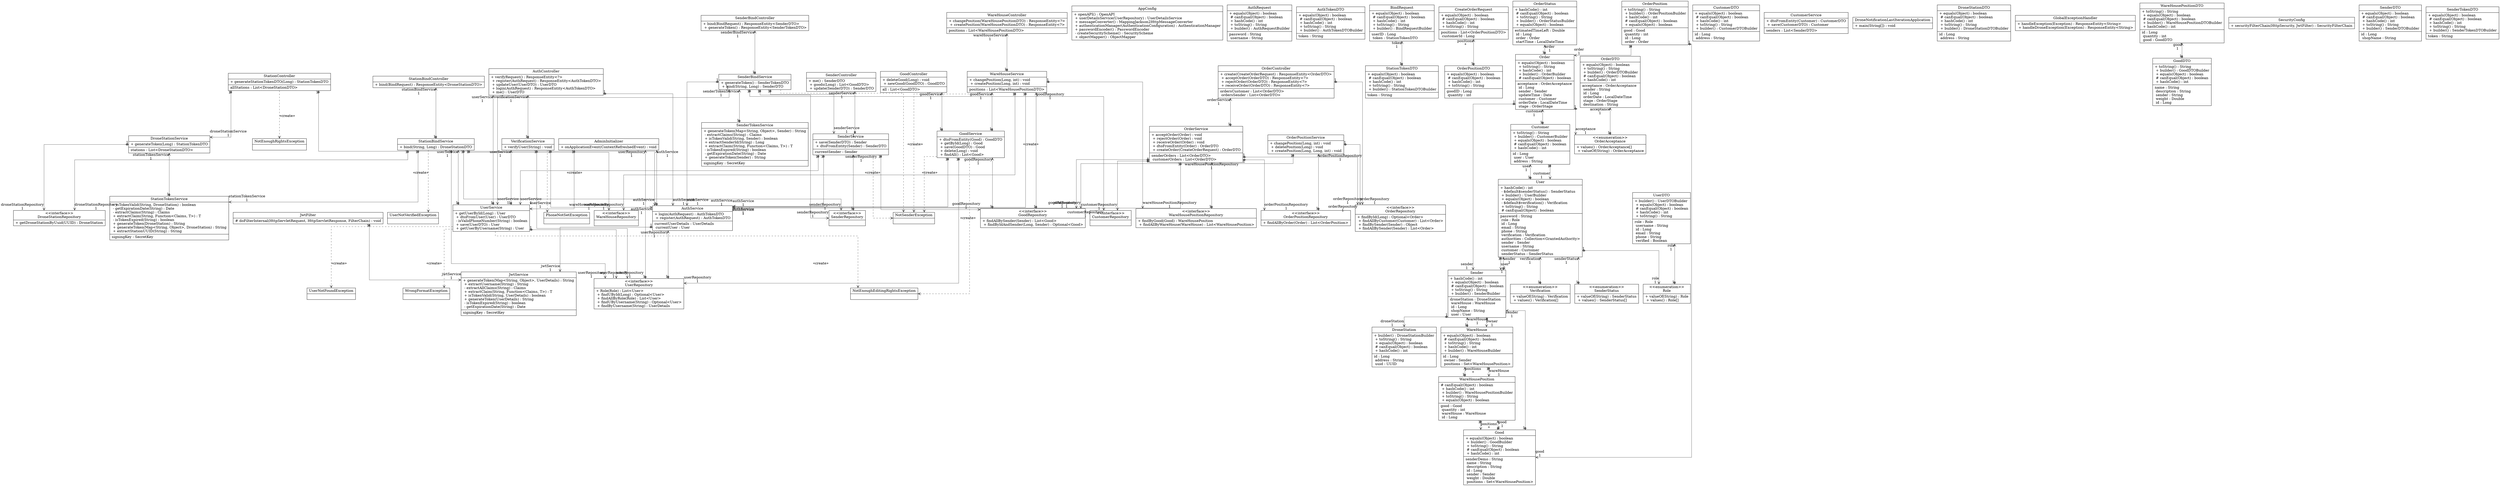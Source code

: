 digraph "dronenotificationlastiteration" {

splines  = ortho;
fontname = "Inconsolata";

node [colorscheme = ylgnbu4];
edge [colorscheme = dark28, dir = both];

AdminInitializer                          [shape = record, label = "{ AdminInitializer | + onApplicationEvent(ContextRefreshedEvent) : void\l }"];
AppConfig                                 [shape = record, label = "{ AppConfig | + openAPI() : OpenAPI\l + userDetailsService(UserRepository) : UserDetailsService\l + messageConverter() : MappingJackson2HttpMessageConverter\l + authenticationManager(AuthenticationConfiguration) : AuthenticationManager\l + passwordEncoder() : PasswordEncoder\l - createSecurityScheme() : SecurityScheme\l + objectMapper() : ObjectMapper\l }"];
AuthController                            [shape = record, label = "{ AuthController | + verifyRequest() : ResponseEntity\<?\>\l + register(AuthRequest) : ResponseEntity\<AuthTokenDTO\>\l + updateUser(UserDTO) : UserDTO\l + login(AuthRequest) : ResponseEntity\<AuthTokenDTO\>\l + me() : UserDTO\l }"];
AuthRequest                               [shape = record, label = "{ AuthRequest | + equals(Object) : boolean\l # canEqual(Object) : boolean\l + hashCode() : int\l + toString() : String\l + builder() : AuthRequestBuilder\l| password : String\l  username : String\l }"];
AuthService                               [shape = record, label = "{ AuthService | + login(AuthRequest) : AuthTokenDTO\l + register(AuthRequest) : AuthTokenDTO\l| currentUserDetails : UserDetails\l  currentUser : User\l }"];
AuthTokenDTO                              [shape = record, label = "{ AuthTokenDTO | + equals(Object) : boolean\l # canEqual(Object) : boolean\l + hashCode() : int\l + toString() : String\l + builder() : AuthTokenDTOBuilder\l| token : String\l }"];
BindRequest                               [shape = record, label = "{ BindRequest | + equals(Object) : boolean\l # canEqual(Object) : boolean\l + hashCode() : int\l + toString() : String\l + builder() : BindRequestBuilder\l| userID : Long\l  token : StationTokenDTO\l }"];
CreateOrderRequest                        [shape = record, label = "{ CreateOrderRequest | + equals(Object) : boolean\l # canEqual(Object) : boolean\l + hashCode() : int\l + toString() : String\l| positions : List\<OrderPositionDTO\>\l  customerId : Long\l }"];
Customer                                  [shape = record, label = "{ Customer | + toString() : String\l + builder() : CustomerBuilder\l + equals(Object) : boolean\l # canEqual(Object) : boolean\l + hashCode() : int\l| id : Long\l  user : User\l  address : String\l }"];
CustomerDTO                               [shape = record, label = "{ CustomerDTO | + equals(Object) : boolean\l # canEqual(Object) : boolean\l + hashCode() : int\l + toString() : String\l + builder() : CustomerDTOBuilder\l| id : Long\l  address : String\l }"];
CustomerRepository                        [shape = record, label = "{ \<\<interface\>\>\nCustomerRepository |  }"];
CustomerService                           [shape = record, label = "{ CustomerService | + dtoFromEntity(Customer) : CustomerDTO\l + save(CustomerDTO) : Customer\l| senders : List\<SenderDTO\>\l }"];
DroneNotificationLastIterationApplication [shape = record, label = "{ DroneNotificationLastIterationApplication | + main(String[]) : void\l }"];
DroneStation                              [shape = record, label = "{ DroneStation | + builder() : DroneStationBuilder\l + toString() : String\l + equals(Object) : boolean\l # canEqual(Object) : boolean\l + hashCode() : int\l| id : Long\l  address : String\l  uuid : UUID\l }"];
DroneStationDTO                           [shape = record, label = "{ DroneStationDTO | + equals(Object) : boolean\l # canEqual(Object) : boolean\l + hashCode() : int\l + toString() : String\l + builder() : DroneStationDTOBuilder\l| id : Long\l  address : String\l }"];
DroneStationRepository                    [shape = record, label = "{ \<\<interface\>\>\nDroneStationRepository | + getDroneStationByUuid(UUID) : DroneStation\l }"];
DroneStationService                       [shape = record, label = "{ DroneStationService | + generateToken(Long) : StationTokenDTO\l| stations : List\<DroneStationDTO\>\l }"];
GlobalExceptionHandler                    [shape = record, label = "{ GlobalExceptionHandler | + handleException(Exception) : ResponseEntity\<String\>\l + handleDroneException(Exception) : ResponseEntity\<String\>\l }"];
Good                                      [shape = record, label = "{ Good | + equals(Object) : boolean\l + builder() : GoodBuilder\l + toString() : String\l # canEqual(Object) : boolean\l + hashCode() : int\l| senderDemo : String\l  name : String\l  description : String\l  id : Long\l  sender : Sender\l  weight : Double\l  positions : Set\<WareHousePosition\>\l }"];
GoodController                            [shape = record, label = "{ GoodController | + deleteGood(Long) : void\l + newGood(GoodDTO) : GoodDTO\l| all : List\<GoodDTO\>\l }"];
GoodDTO                                   [shape = record, label = "{ GoodDTO | + toString() : String\l + builder() : GoodDTOBuilder\l + equals(Object) : boolean\l # canEqual(Object) : boolean\l + hashCode() : int\l| name : String\l  description : String\l  sender : String\l  weight : Double\l  id : Long\l }"];
GoodRepository                            [shape = record, label = "{ \<\<interface\>\>\nGoodRepository | + findAllBySender(Sender) : List\<Good\>\l + findByIdAndSender(Long, Sender) : Optional\<Good\>\l }"];
GoodService                               [shape = record, label = "{ GoodService | + dtoFromEntity(Good) : GoodDTO\l + getById(Long) : Good\l + save(GoodDTO) : Good\l + delete(Long) : void\l + findAll() : List\<Good\>\l }"];
JwtFilter                                 [shape = record, label = "{ JwtFilter | # doFilterInternal(HttpServletRequest, HttpServletResponse, FilterChain) : void\l }"];
JwtService                                [shape = record, label = "{ JwtService | + generateToken(Map\<String, Object\>, UserDetails) : String\l + extractUsername(String) : String\l - extractAllClaims(String) : Claims\l + extractClaim(String, Function\<Claims, T\>) : T\l + isTokenValid(String, UserDetails) : boolean\l + generateToken(UserDetails) : String\l - isTokenExpired(String) : boolean\l - getExpirationDate(String) : Date\l| signingKey : SecretKey\l }"];
NotEnoughEditingRightsException           [shape = record, label = "{ NotEnoughEditingRightsException |  }"];
NotEnoughRightsException                  [shape = record, label = "{ NotEnoughRightsException |  }"];
NotSenderException                        [shape = record, label = "{ NotSenderException |  }"];
Order                                     [shape = record, label = "{ Order | + equals(Object) : boolean\l + toString() : String\l + hashCode() : int\l + builder() : OrderBuilder\l # canEqual(Object) : boolean\l| acceptance : OrderAcceptance\l  id : Long\l  sender : Sender\l  updateTime : Date\l  customer : Customer\l  orderDate : LocalDateTime\l  stage : OrderStage\l }"];
OrderAcceptance                           [shape = record, label = "{ \<\<enumeration\>\>\nOrderAcceptance | + values() : OrderAcceptance[]\l + valueOf(String) : OrderAcceptance\l }"];
OrderController                           [shape = record, label = "{ OrderController | + create(CreateOrderRequest) : ResponseEntity\<OrderDTO\>\l + acceptOrder(OrderDTO) : ResponseEntity\<?\>\l + rejectOrder(OrderDTO) : ResponseEntity\<?\>\l + receiveOrder(OrderDTO) : ResponseEntity\<?\>\l| ordersCustomer : List\<OrderDTO\>\l  ordersSender : List\<OrderDTO\>\l }"];
OrderDTO                                  [shape = record, label = "{ OrderDTO | + equals(Object) : boolean\l + toString() : String\l + builder() : OrderDTOBuilder\l # canEqual(Object) : boolean\l + hashCode() : int\l| acceptance : OrderAcceptance\l  sender : String\l  id : Long\l  orderDate : LocalDateTime\l  stage : OrderStage\l  destination : String\l }"];
OrderPosition                             [shape = record, label = "{ OrderPosition | + toString() : String\l + builder() : OrderPositionBuilder\l + hashCode() : int\l # canEqual(Object) : boolean\l + equals(Object) : boolean\l| good : Good\l  quantity : int\l  id : Long\l  order : Order\l }"];
OrderPositionDTO                          [shape = record, label = "{ OrderPositionDTO | + equals(Object) : boolean\l # canEqual(Object) : boolean\l + hashCode() : int\l + toString() : String\l| goodID : Long\l  quantity : int\l }"];
OrderPositionRepository                   [shape = record, label = "{ \<\<interface\>\>\nOrderPositionRepository | + findAllByOrder(Order) : List\<OrderPosition\>\l }"];
OrderPositionService                      [shape = record, label = "{ OrderPositionService | + changePosition(Long, int) : void\l + deletePosition(Long) : void\l + createPosition(Long, Long, int) : void\l }"];
OrderRepository                           [shape = record, label = "{ \<\<interface\>\>\nOrderRepository | + findById(Long) : Optional\<Order\>\l + findAllByCustomer(Customer) : List\<Order\>\l + findBySender(Sender) : Object\l + findAllBySender(Sender) : List\<Order\>\l }"];
OrderService                              [shape = record, label = "{ OrderService | + acceptOrder(Order) : void\l + rejectOrder(Order) : void\l + receiveOrder(Order) : void\l + dtoFromEntity(Order) : OrderDTO\l + createOrder(CreateOrderRequest) : OrderDTO\l| senderOrders : List\<OrderDTO\>\l  customerOrders : List\<OrderDTO\>\l }"];
OrderStatus                               [shape = record, label = "{ OrderStatus | + hashCode() : int\l # canEqual(Object) : boolean\l + toString() : String\l + builder() : OrderStatusBuilder\l + equals(Object) : boolean\l| estimatedTimeLeft : Double\l  id : Long\l  order : Order\l  startTime : LocalDateTime\l }"];
PhoneNotSetException                      [shape = record, label = "{ PhoneNotSetException |  }"];
Role                                      [shape = record, label = "{ \<\<enumeration\>\>\nRole | + valueOf(String) : Role\l + values() : Role[]\l }"];
SecurityConfig                            [shape = record, label = "{ SecurityConfig | + securityFilterChain(HttpSecurity, JwtFilter) : SecurityFilterChain\l }"];
Sender                                    [shape = record, label = "{ Sender | + hashCode() : int\l + equals(Object) : boolean\l # canEqual(Object) : boolean\l + toString() : String\l + builder() : SenderBuilder\l| droneStation : DroneStation\l  wareHouse : WareHouse\l  id : Long\l  shopName : String\l  user : User\l }"];
SenderBindController                      [shape = record, label = "{ SenderBindController | + bind(BindRequest) : ResponseEntity\<SenderDTO\>\l + generateToken() : ResponseEntity\<SenderTokenDTO\>\l }"];
SenderBindService                         [shape = record, label = "{ SenderBindService | + generateToken() : SenderTokenDTO\l + bind(String, Long) : SenderDTO\l }"];
SenderController                          [shape = record, label = "{ SenderController | + me() : SenderDTO\l + goods(Long) : List\<GoodDTO\>\l + update(SenderDTO) : SenderDTO\l }"];
SenderDTO                                 [shape = record, label = "{ SenderDTO | + equals(Object) : boolean\l # canEqual(Object) : boolean\l + hashCode() : int\l + toString() : String\l + builder() : SenderDTOBuilder\l| id : Long\l  shopName : String\l }"];
SenderRepository                          [shape = record, label = "{ \<\<interface\>\>\nSenderRepository |  }"];
SenderService                             [shape = record, label = "{ SenderService | + save(SenderDTO) : Sender\l + dtoFromEntity(Sender) : SenderDTO\l| currentSender : Sender\l }"];
SenderStatus                              [shape = record, label = "{ \<\<enumeration\>\>\nSenderStatus | + valueOf(String) : SenderStatus\l + values() : SenderStatus[]\l }"];
SenderTokenDTO                            [shape = record, label = "{ SenderTokenDTO | + equals(Object) : boolean\l # canEqual(Object) : boolean\l + hashCode() : int\l + toString() : String\l + builder() : SenderTokenDTOBuilder\l| token : String\l }"];
SenderTokenService                        [shape = record, label = "{ SenderTokenService | + generateToken(Map\<String, Object\>, Sender) : String\l - extractClaims(String) : Claims\l + isTokenValid(String, Sender) : boolean\l + extractSenderId(String) : Long\l + extractClaim(String, Function\<Claims, T\>) : T\l - isTokenExpired(String) : boolean\l - getExpirationDate(String) : Date\l + generateToken(Sender) : String\l| signingKey : SecretKey\l }"];
StationBindController                     [shape = record, label = "{ StationBindController | + bind(BindRequest) : ResponseEntity\<DroneStationDTO\>\l }"];
StationBindService                        [shape = record, label = "{ StationBindService | + bind(String, Long) : DroneStationDTO\l }"];
StationController                         [shape = record, label = "{ StationController | + generateStationTokenDTO(Long) : StationTokenDTO\l| allStations : List\<DroneStationDTO\>\l }"];
StationTokenDTO                           [shape = record, label = "{ StationTokenDTO | + equals(Object) : boolean\l # canEqual(Object) : boolean\l + hashCode() : int\l + toString() : String\l + builder() : StationTokenDTOBuilder\l| token : String\l }"];
StationTokenService                       [shape = record, label = "{ StationTokenService | + isTokenValid(String, DroneStation) : boolean\l - getExpirationDate(String) : Date\l - extractClaims(String) : Claims\l + extractClaim(String, Function\<Claims, T\>) : T\l - isTokenExpired(String) : boolean\l + generateToken(DroneStation) : String\l + generateToken(Map\<String, Object\>, DroneStation) : String\l + extractStationUUID(String) : String\l| signingKey : SecretKey\l }"];
User                                      [shape = record, label = "{ User | + hashCode() : int\l - $default$senderStatus() : SenderStatus\l + builder() : UserBuilder\l + equals(Object) : boolean\l - $default$verification() : Verification\l + toString() : String\l # canEqual(Object) : boolean\l| password : String\l  role : Role\l  id : Long\l  email : String\l  phone : String\l  verification : Verification\l  authorities : Collection\<GrantedAuthority\>\l  sender : Sender\l  username : String\l  customer : Customer\l  senderStatus : SenderStatus\l }"];
UserDTO                                   [shape = record, label = "{ UserDTO | + builder() : UserDTOBuilder\l + equals(Object) : boolean\l # canEqual(Object) : boolean\l + hashCode() : int\l + toString() : String\l| role : Role\l  username : String\l  id : Long\l  email : String\l  phone : String\l  verified : Boolean\l }"];
UserNotFoundException                     [shape = record, label = "{ UserNotFoundException |  }"];
UserNotVerifiedException                  [shape = record, label = "{ UserNotVerifiedException |  }"];
UserRepository                            [shape = record, label = "{ \<\<interface\>\>\nUserRepository | + Role(Role) : List\<User\>\l + findUById(Long) : Optional\<User\>\l + findAllByRole(Role) : List\<User\>\l + findUByUsername(String) : Optional\<User\>\l + findByUsername(String) : UserDetails\l }"];
UserService                               [shape = record, label = "{ UserService | + getUserById(Long) : User\l + dtoFromUser(User) : UserDTO\l - isValidPhoneNumber(String) : boolean\l + save(UserDTO) : User\l + getUserByUsername(String) : User\l }"];
Verification                              [shape = record, label = "{ \<\<enumeration\>\>\nVerification | + valueOf(String) : Verification\l + values() : Verification[]\l }"];
VerificationService                       [shape = record, label = "{ VerificationService | + verifyUser(String) : void\l }"];
WareHouse                                 [shape = record, label = "{ WareHouse | + equals(Object) : boolean\l # canEqual(Object) : boolean\l + toString() : String\l + hashCode() : int\l + builder() : WareHouseBuilder\l| id : Long\l  owner : Sender\l  positions : Set\<WareHousePosition\>\l }"];
WareHouseController                       [shape = record, label = "{ WareHouseController | + changePosition(WareHousePositionDTO) : ResponseEntity\<?\>\l + createPosition(WareHousePositionDTO) : ResponseEntity\<?\>\l| positions : List\<WareHousePositionDTO\>\l }"];
WareHousePosition                         [shape = record, label = "{ WareHousePosition | # canEqual(Object) : boolean\l + hashCode() : int\l + builder() : WareHousePositionBuilder\l + toString() : String\l + equals(Object) : boolean\l| good : Good\l  quantity : int\l  wareHouse : WareHouse\l  id : Long\l }"];
WareHousePositionDTO                      [shape = record, label = "{ WareHousePositionDTO | + toString() : String\l + equals(Object) : boolean\l # canEqual(Object) : boolean\l + builder() : WareHousePositionDTOBuilder\l + hashCode() : int\l| id : Long\l  quantity : int\l  good : GoodDTO\l }"];
WareHousePositionRepository               [shape = record, label = "{ \<\<interface\>\>\nWareHousePositionRepository | + findByGood(Good) : WareHousePosition\l + findAllByWareHouse(WareHouse) : List\<WareHousePosition\>\l }"];
WareHouseRepository                       [shape = record, label = "{ \<\<interface\>\>\nWareHouseRepository |  }"];
WareHouseService                          [shape = record, label = "{ WareHouseService | + changePosition(Long, int) : void\l + createPosition(Long, int) : void\l| positions : List\<WareHousePositionDTO\>\l }"];
WrongFormatException                      [shape = record, label = "{ WrongFormatException |  }"];

AdminInitializer                          -> AuthService                               [color = "#595959", style = solid , arrowtail = diamond , arrowhead = vee     , taillabel = "1", label = "", headlabel = "authService\n1"];
AdminInitializer                          -> UserRepository                            [color = "#595959", style = solid , arrowtail = diamond , arrowhead = vee     , taillabel = "1", label = "", headlabel = "userRepository\n1"];
AdminInitializer                          -> UserService                               [color = "#595959", style = solid , arrowtail = diamond , arrowhead = vee     , taillabel = "1", label = "", headlabel = "userService\n1"];
AuthController                            -> AuthService                               [color = "#595959", style = solid , arrowtail = diamond , arrowhead = vee     , taillabel = "1", label = "", headlabel = "authService\n1"];
AuthController                            -> UserService                               [color = "#595959", style = solid , arrowtail = diamond , arrowhead = vee     , taillabel = "1", label = "", headlabel = "userService\n1"];
AuthController                            -> VerificationService                       [color = "#595959", style = solid , arrowtail = diamond , arrowhead = vee     , taillabel = "1", label = "", headlabel = "verificationService\n1"];
AuthService                               -> JwtService                                [color = "#595959", style = solid , arrowtail = diamond , arrowhead = vee     , taillabel = "1", label = "", headlabel = "jwtService\n1"];
AuthService                               -> UserRepository                            [color = "#595959", style = solid , arrowtail = diamond , arrowhead = vee     , taillabel = "1", label = "", headlabel = "userRepository\n1"];
BindRequest                               -> StationTokenDTO                           [color = "#595959", style = solid , arrowtail = diamond , arrowhead = vee     , taillabel = "1", label = "", headlabel = "token\n1"];
CreateOrderRequest                        -> OrderPositionDTO                          [color = "#595959", style = solid , arrowtail = diamond , arrowhead = vee     , taillabel = "1", label = "", headlabel = "positions\n*"];
Customer                                  -> User                                      [color = "#595959", style = solid , arrowtail = diamond , arrowhead = vee     , taillabel = "1", label = "", headlabel = "user\n1"];
DroneStationService                       -> DroneStationRepository                    [color = "#595959", style = solid , arrowtail = diamond , arrowhead = vee     , taillabel = "1", label = "", headlabel = "droneStationRepository\n1"];
DroneStationService                       -> StationTokenService                       [color = "#595959", style = solid , arrowtail = diamond , arrowhead = vee     , taillabel = "1", label = "", headlabel = "stationTokenService\n1"];
Good                                      -> Sender                                    [color = "#595959", style = solid , arrowtail = diamond , arrowhead = vee     , taillabel = "1", label = "", headlabel = "sender\n1"];
Good                                      -> WareHousePosition                         [color = "#595959", style = solid , arrowtail = diamond , arrowhead = vee     , taillabel = "1", label = "", headlabel = "positions\n*"];
GoodController                            -> GoodService                               [color = "#595959", style = solid , arrowtail = diamond , arrowhead = vee     , taillabel = "1", label = "", headlabel = "goodService\n1"];
GoodService                               -> AuthService                               [color = "#595959", style = solid , arrowtail = diamond , arrowhead = vee     , taillabel = "1", label = "", headlabel = "authService\n1"];
GoodService                               -> GoodRepository                            [color = "#595959", style = solid , arrowtail = diamond , arrowhead = vee     , taillabel = "1", label = "", headlabel = "goodRepository\n1"];
GoodService                               -> NotEnoughEditingRightsException           [color = "#595959", style = dashed, arrowtail = none    , arrowhead = vee     , taillabel = "", label = "«create»", headlabel = ""];
GoodService                               -> NotSenderException                        [color = "#595959", style = dashed, arrowtail = none    , arrowhead = vee     , taillabel = "", label = "«create»", headlabel = ""];
GoodService                               -> UserRepository                            [color = "#595959", style = solid , arrowtail = diamond , arrowhead = vee     , taillabel = "1", label = "", headlabel = "userRepository\n1"];
JwtFilter                                 -> JwtService                                [color = "#595959", style = solid , arrowtail = diamond , arrowhead = vee     , taillabel = "1", label = "", headlabel = "jwtService\n1"];
Order                                     -> Customer                                  [color = "#595959", style = solid , arrowtail = diamond , arrowhead = vee     , taillabel = "1", label = "", headlabel = "customer\n1"];
Order                                     -> OrderAcceptance                           [color = "#595959", style = solid , arrowtail = diamond , arrowhead = vee     , taillabel = "1", label = "", headlabel = "acceptance\n1"];
Order                                     -> Sender                                    [color = "#595959", style = solid , arrowtail = diamond , arrowhead = vee     , taillabel = "1", label = "", headlabel = "sender\n1"];
OrderController                           -> OrderRepository                           [color = "#595959", style = solid , arrowtail = diamond , arrowhead = vee     , taillabel = "1", label = "", headlabel = "orderRepository\n1"];
OrderController                           -> OrderService                              [color = "#595959", style = solid , arrowtail = diamond , arrowhead = vee     , taillabel = "1", label = "", headlabel = "orderService\n1"];
OrderDTO                                  -> OrderAcceptance                           [color = "#595959", style = solid , arrowtail = diamond , arrowhead = vee     , taillabel = "1", label = "", headlabel = "acceptance\n1"];
OrderPosition                             -> Good                                      [color = "#595959", style = solid , arrowtail = diamond , arrowhead = vee     , taillabel = "1", label = "", headlabel = "good\n1"];
OrderPosition                             -> Order                                     [color = "#595959", style = solid , arrowtail = diamond , arrowhead = vee     , taillabel = "1", label = "", headlabel = "order\n1"];
OrderPositionService                      -> GoodRepository                            [color = "#595959", style = solid , arrowtail = diamond , arrowhead = vee     , taillabel = "1", label = "", headlabel = "goodRepository\n1"];
OrderPositionService                      -> OrderPositionRepository                   [color = "#595959", style = solid , arrowtail = diamond , arrowhead = vee     , taillabel = "1", label = "", headlabel = "orderPositionRepository\n1"];
OrderPositionService                      -> OrderRepository                           [color = "#595959", style = solid , arrowtail = diamond , arrowhead = vee     , taillabel = "1", label = "", headlabel = "orderRepository\n1"];
OrderService                              -> AuthService                               [color = "#595959", style = solid , arrowtail = diamond , arrowhead = vee     , taillabel = "1", label = "", headlabel = "authService\n1"];
OrderService                              -> CustomerRepository                        [color = "#595959", style = solid , arrowtail = diamond , arrowhead = vee     , taillabel = "1", label = "", headlabel = "customerRepository\n1"];
OrderService                              -> GoodRepository                            [color = "#595959", style = solid , arrowtail = diamond , arrowhead = vee     , taillabel = "1", label = "", headlabel = "goodRepository\n1"];
OrderService                              -> OrderPositionRepository                   [color = "#595959", style = solid , arrowtail = diamond , arrowhead = vee     , taillabel = "1", label = "", headlabel = "orderPositionRepository\n1"];
OrderService                              -> OrderRepository                           [color = "#595959", style = solid , arrowtail = diamond , arrowhead = vee     , taillabel = "1", label = "", headlabel = "orderRepository\n1"];
OrderService                              -> WareHousePositionRepository               [color = "#595959", style = solid , arrowtail = diamond , arrowhead = vee     , taillabel = "1", label = "", headlabel = "wareHousePositionRepository\n1"];
OrderStatus                               -> Order                                     [color = "#595959", style = solid , arrowtail = diamond , arrowhead = vee     , taillabel = "1", label = "", headlabel = "order\n1"];
Sender                                    -> DroneStation                              [color = "#595959", style = solid , arrowtail = diamond , arrowhead = vee     , taillabel = "1", label = "", headlabel = "droneStation\n1"];
Sender                                    -> User                                      [color = "#595959", style = solid , arrowtail = diamond , arrowhead = vee     , taillabel = "1", label = "", headlabel = "user\n1"];
Sender                                    -> WareHouse                                 [color = "#595959", style = solid , arrowtail = diamond , arrowhead = vee     , taillabel = "1", label = "", headlabel = "wareHouse\n1"];
SenderBindController                      -> SenderBindService                         [color = "#595959", style = solid , arrowtail = diamond , arrowhead = vee     , taillabel = "1", label = "", headlabel = "senderBindService\n1"];
SenderBindService                         -> AuthService                               [color = "#595959", style = solid , arrowtail = diamond , arrowhead = vee     , taillabel = "1", label = "", headlabel = "authService\n1"];
SenderBindService                         -> CustomerRepository                        [color = "#595959", style = solid , arrowtail = diamond , arrowhead = vee     , taillabel = "1", label = "", headlabel = "customerRepository\n1"];
SenderBindService                         -> NotSenderException                        [color = "#595959", style = dashed, arrowtail = none    , arrowhead = vee     , taillabel = "", label = "«create»", headlabel = ""];
SenderBindService                         -> SenderRepository                          [color = "#595959", style = solid , arrowtail = diamond , arrowhead = vee     , taillabel = "1", label = "", headlabel = "senderRepository\n1"];
SenderBindService                         -> SenderService                             [color = "#595959", style = solid , arrowtail = diamond , arrowhead = vee     , taillabel = "1", label = "", headlabel = "senderService\n1"];
SenderBindService                         -> SenderTokenService                        [color = "#595959", style = solid , arrowtail = diamond , arrowhead = vee     , taillabel = "1", label = "", headlabel = "senderTokenService\n1"];
SenderBindService                         -> UserService                               [color = "#595959", style = solid , arrowtail = diamond , arrowhead = vee     , taillabel = "1", label = "", headlabel = "userService\n1"];
SenderController                          -> SenderService                             [color = "#595959", style = solid , arrowtail = diamond , arrowhead = vee     , taillabel = "1", label = "", headlabel = "senderService\n1"];
SenderService                             -> AuthService                               [color = "#595959", style = solid , arrowtail = diamond , arrowhead = vee     , taillabel = "1", label = "", headlabel = "authService\n1"];
SenderService                             -> GoodRepository                            [color = "#595959", style = solid , arrowtail = diamond , arrowhead = vee     , taillabel = "1", label = "", headlabel = "goodRepository\n1"];
SenderService                             -> NotSenderException                        [color = "#595959", style = dashed, arrowtail = none    , arrowhead = vee     , taillabel = "", label = "«create»", headlabel = ""];
SenderService                             -> SenderRepository                          [color = "#595959", style = solid , arrowtail = diamond , arrowhead = vee     , taillabel = "1", label = "", headlabel = "senderRepository\n1"];
SenderService                             -> UserService                               [color = "#595959", style = solid , arrowtail = diamond , arrowhead = vee     , taillabel = "1", label = "", headlabel = "userService\n1"];
StationBindController                     -> StationBindService                        [color = "#595959", style = solid , arrowtail = diamond , arrowhead = vee     , taillabel = "1", label = "", headlabel = "stationBindService\n1"];
StationBindService                        -> DroneStationRepository                    [color = "#595959", style = solid , arrowtail = diamond , arrowhead = vee     , taillabel = "1", label = "", headlabel = "droneStationRepository\n1"];
StationBindService                        -> SenderRepository                          [color = "#595959", style = solid , arrowtail = diamond , arrowhead = vee     , taillabel = "1", label = "", headlabel = "senderRepository\n1"];
StationBindService                        -> StationTokenService                       [color = "#595959", style = solid , arrowtail = diamond , arrowhead = vee     , taillabel = "1", label = "", headlabel = "stationTokenService\n1"];
StationBindService                        -> UserNotVerifiedException                  [color = "#595959", style = dashed, arrowtail = none    , arrowhead = vee     , taillabel = "", label = "«create»", headlabel = ""];
StationBindService                        -> UserRepository                            [color = "#595959", style = solid , arrowtail = diamond , arrowhead = vee     , taillabel = "1", label = "", headlabel = "userRepository\n1"];
StationBindService                        -> UserService                               [color = "#595959", style = solid , arrowtail = diamond , arrowhead = vee     , taillabel = "1", label = "", headlabel = "userService\n1"];
StationBindService                        -> WareHouseRepository                       [color = "#595959", style = solid , arrowtail = diamond , arrowhead = vee     , taillabel = "1", label = "", headlabel = "wareHouseRepository\n1"];
StationController                         -> AuthService                               [color = "#595959", style = solid , arrowtail = diamond , arrowhead = vee     , taillabel = "1", label = "", headlabel = "authService\n1"];
StationController                         -> DroneStationService                       [color = "#595959", style = solid , arrowtail = diamond , arrowhead = vee     , taillabel = "1", label = "", headlabel = "droneStationService\n1"];
StationController                         -> NotEnoughRightsException                  [color = "#595959", style = dashed, arrowtail = none    , arrowhead = vee     , taillabel = "", label = "«create»", headlabel = ""];
User                                      -> Customer                                  [color = "#595959", style = solid , arrowtail = diamond , arrowhead = vee     , taillabel = "1", label = "", headlabel = "customer\n1"];
User                                      -> Role                                      [color = "#595959", style = solid , arrowtail = diamond , arrowhead = vee     , taillabel = "1", label = "", headlabel = "role\n1"];
User                                      -> Sender                                    [color = "#595959", style = solid , arrowtail = diamond , arrowhead = vee     , taillabel = "1", label = "", headlabel = "sender\n1"];
User                                      -> SenderStatus                              [color = "#595959", style = solid , arrowtail = diamond , arrowhead = vee     , taillabel = "1", label = "", headlabel = "senderStatus\n1"];
User                                      -> Verification                              [color = "#595959", style = solid , arrowtail = diamond , arrowhead = vee     , taillabel = "1", label = "", headlabel = "verification\n1"];
UserDTO                                   -> Role                                      [color = "#595959", style = solid , arrowtail = diamond , arrowhead = vee     , taillabel = "1", label = "", headlabel = "role\n1"];
UserService                               -> NotEnoughEditingRightsException           [color = "#595959", style = dashed, arrowtail = none    , arrowhead = vee     , taillabel = "", label = "«create»", headlabel = ""];
UserService                               -> UserNotFoundException                     [color = "#595959", style = dashed, arrowtail = none    , arrowhead = vee     , taillabel = "", label = "«create»", headlabel = ""];
UserService                               -> UserRepository                            [color = "#595959", style = solid , arrowtail = diamond , arrowhead = vee     , taillabel = "1", label = "", headlabel = "userRepository\n1"];
UserService                               -> WrongFormatException                      [color = "#595959", style = dashed, arrowtail = none    , arrowhead = vee     , taillabel = "", label = "«create»", headlabel = ""];
VerificationService                       -> AuthService                               [color = "#595959", style = solid , arrowtail = diamond , arrowhead = vee     , taillabel = "1", label = "", headlabel = "authService\n1"];
VerificationService                       -> PhoneNotSetException                      [color = "#595959", style = dashed, arrowtail = none    , arrowhead = vee     , taillabel = "", label = "«create»", headlabel = ""];
VerificationService                       -> UserRepository                            [color = "#595959", style = solid , arrowtail = diamond , arrowhead = vee     , taillabel = "1", label = "", headlabel = "userRepository\n1"];
VerificationService                       -> UserService                               [color = "#595959", style = solid , arrowtail = diamond , arrowhead = vee     , taillabel = "1", label = "", headlabel = "userService\n1"];
WareHouse                                 -> Sender                                    [color = "#595959", style = solid , arrowtail = diamond , arrowhead = vee     , taillabel = "1", label = "", headlabel = "owner\n1"];
WareHouse                                 -> WareHousePosition                         [color = "#595959", style = solid , arrowtail = diamond , arrowhead = vee     , taillabel = "1", label = "", headlabel = "positions\n*"];
WareHouseController                       -> WareHouseService                          [color = "#595959", style = solid , arrowtail = diamond , arrowhead = vee     , taillabel = "1", label = "", headlabel = "wareHouseService\n1"];
WareHousePosition                         -> Good                                      [color = "#595959", style = solid , arrowtail = diamond , arrowhead = vee     , taillabel = "1", label = "", headlabel = "good\n1"];
WareHousePosition                         -> WareHouse                                 [color = "#595959", style = solid , arrowtail = diamond , arrowhead = vee     , taillabel = "1", label = "", headlabel = "wareHouse\n1"];
WareHousePositionDTO                      -> GoodDTO                                   [color = "#595959", style = solid , arrowtail = diamond , arrowhead = vee     , taillabel = "1", label = "", headlabel = "good\n1"];
WareHouseService                          -> AuthService                               [color = "#595959", style = solid , arrowtail = diamond , arrowhead = vee     , taillabel = "1", label = "", headlabel = "authService\n1"];
WareHouseService                          -> GoodRepository                            [color = "#595959", style = solid , arrowtail = diamond , arrowhead = vee     , taillabel = "1", label = "", headlabel = "goodRepository\n1"];
WareHouseService                          -> GoodService                               [color = "#595959", style = solid , arrowtail = diamond , arrowhead = vee     , taillabel = "1", label = "", headlabel = "goodService\n1"];
WareHouseService                          -> NotSenderException                        [color = "#595959", style = dashed, arrowtail = none    , arrowhead = vee     , taillabel = "", label = "«create»", headlabel = ""];
WareHouseService                          -> WareHousePositionRepository               [color = "#595959", style = solid , arrowtail = diamond , arrowhead = vee     , taillabel = "1", label = "", headlabel = "wareHousePositionRepository\n1"];
WareHouseService                          -> WareHouseRepository                       [color = "#595959", style = solid , arrowtail = diamond , arrowhead = vee     , taillabel = "1", label = "", headlabel = "wareHouseRepository\n1"];

}
